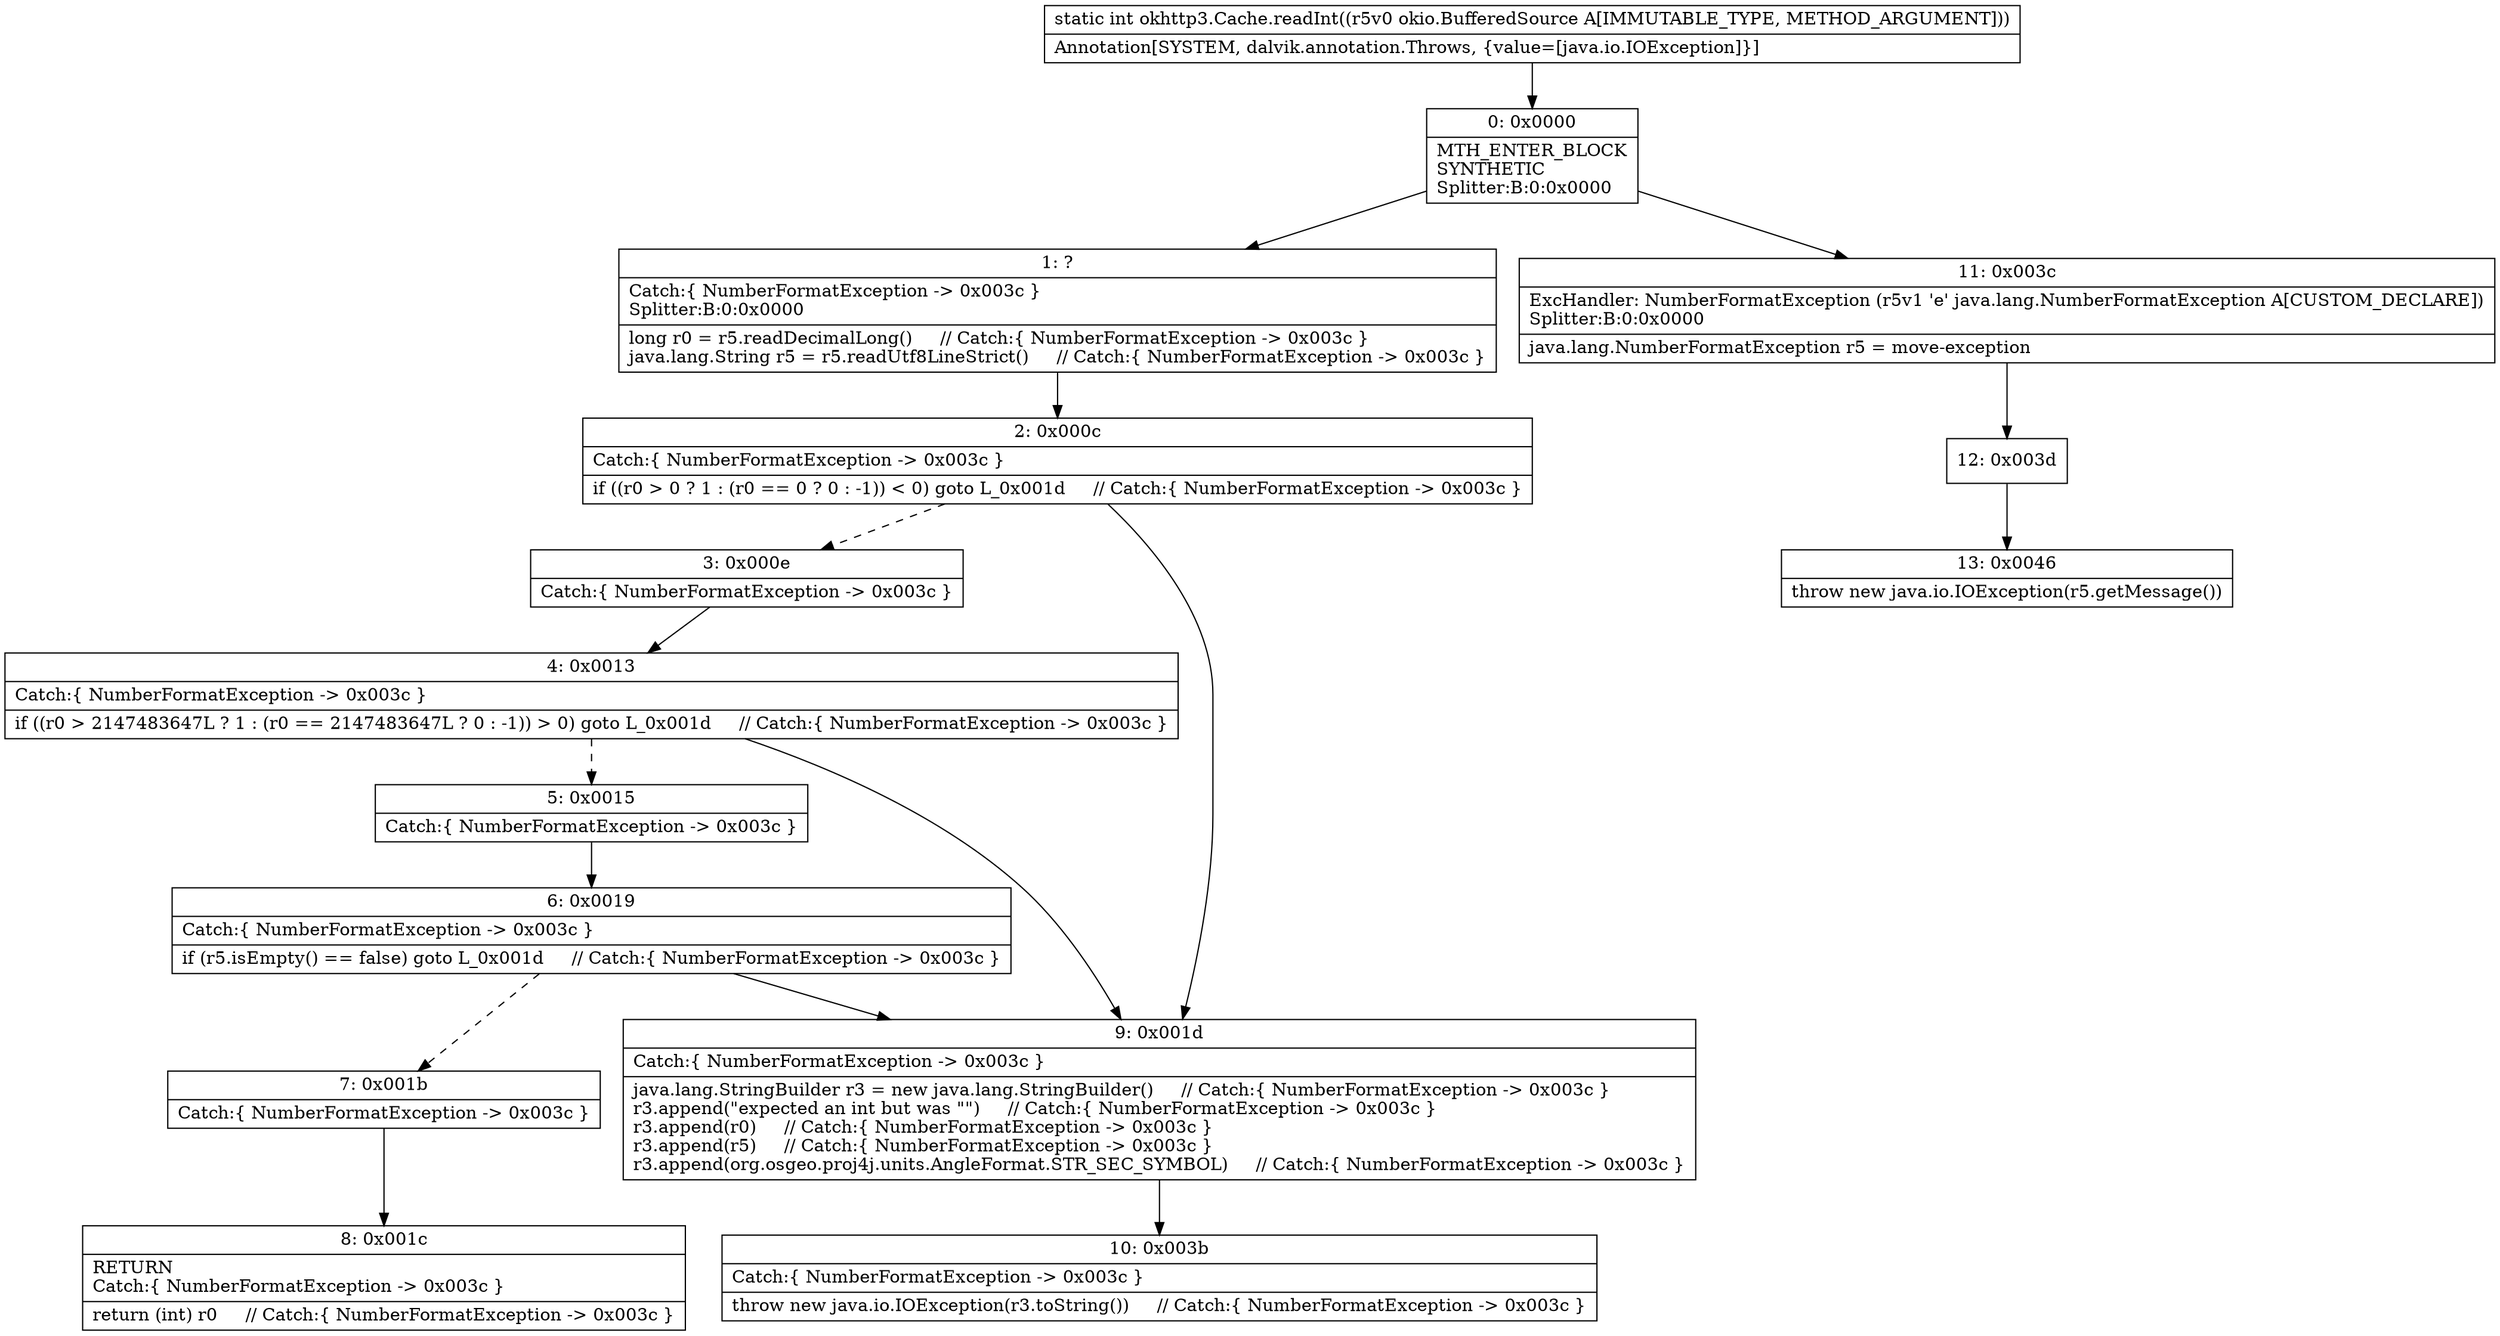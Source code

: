 digraph "CFG forokhttp3.Cache.readInt(Lokio\/BufferedSource;)I" {
Node_0 [shape=record,label="{0\:\ 0x0000|MTH_ENTER_BLOCK\lSYNTHETIC\lSplitter:B:0:0x0000\l}"];
Node_1 [shape=record,label="{1\:\ ?|Catch:\{ NumberFormatException \-\> 0x003c \}\lSplitter:B:0:0x0000\l|long r0 = r5.readDecimalLong()     \/\/ Catch:\{ NumberFormatException \-\> 0x003c \}\ljava.lang.String r5 = r5.readUtf8LineStrict()     \/\/ Catch:\{ NumberFormatException \-\> 0x003c \}\l}"];
Node_2 [shape=record,label="{2\:\ 0x000c|Catch:\{ NumberFormatException \-\> 0x003c \}\l|if ((r0 \> 0 ? 1 : (r0 == 0 ? 0 : \-1)) \< 0) goto L_0x001d     \/\/ Catch:\{ NumberFormatException \-\> 0x003c \}\l}"];
Node_3 [shape=record,label="{3\:\ 0x000e|Catch:\{ NumberFormatException \-\> 0x003c \}\l}"];
Node_4 [shape=record,label="{4\:\ 0x0013|Catch:\{ NumberFormatException \-\> 0x003c \}\l|if ((r0 \> 2147483647L ? 1 : (r0 == 2147483647L ? 0 : \-1)) \> 0) goto L_0x001d     \/\/ Catch:\{ NumberFormatException \-\> 0x003c \}\l}"];
Node_5 [shape=record,label="{5\:\ 0x0015|Catch:\{ NumberFormatException \-\> 0x003c \}\l}"];
Node_6 [shape=record,label="{6\:\ 0x0019|Catch:\{ NumberFormatException \-\> 0x003c \}\l|if (r5.isEmpty() == false) goto L_0x001d     \/\/ Catch:\{ NumberFormatException \-\> 0x003c \}\l}"];
Node_7 [shape=record,label="{7\:\ 0x001b|Catch:\{ NumberFormatException \-\> 0x003c \}\l}"];
Node_8 [shape=record,label="{8\:\ 0x001c|RETURN\lCatch:\{ NumberFormatException \-\> 0x003c \}\l|return (int) r0     \/\/ Catch:\{ NumberFormatException \-\> 0x003c \}\l}"];
Node_9 [shape=record,label="{9\:\ 0x001d|Catch:\{ NumberFormatException \-\> 0x003c \}\l|java.lang.StringBuilder r3 = new java.lang.StringBuilder()     \/\/ Catch:\{ NumberFormatException \-\> 0x003c \}\lr3.append(\"expected an int but was \"\")     \/\/ Catch:\{ NumberFormatException \-\> 0x003c \}\lr3.append(r0)     \/\/ Catch:\{ NumberFormatException \-\> 0x003c \}\lr3.append(r5)     \/\/ Catch:\{ NumberFormatException \-\> 0x003c \}\lr3.append(org.osgeo.proj4j.units.AngleFormat.STR_SEC_SYMBOL)     \/\/ Catch:\{ NumberFormatException \-\> 0x003c \}\l}"];
Node_10 [shape=record,label="{10\:\ 0x003b|Catch:\{ NumberFormatException \-\> 0x003c \}\l|throw new java.io.IOException(r3.toString())     \/\/ Catch:\{ NumberFormatException \-\> 0x003c \}\l}"];
Node_11 [shape=record,label="{11\:\ 0x003c|ExcHandler: NumberFormatException (r5v1 'e' java.lang.NumberFormatException A[CUSTOM_DECLARE])\lSplitter:B:0:0x0000\l|java.lang.NumberFormatException r5 = move\-exception\l}"];
Node_12 [shape=record,label="{12\:\ 0x003d}"];
Node_13 [shape=record,label="{13\:\ 0x0046|throw new java.io.IOException(r5.getMessage())\l}"];
MethodNode[shape=record,label="{static int okhttp3.Cache.readInt((r5v0 okio.BufferedSource A[IMMUTABLE_TYPE, METHOD_ARGUMENT]))  | Annotation[SYSTEM, dalvik.annotation.Throws, \{value=[java.io.IOException]\}]\l}"];
MethodNode -> Node_0;
Node_0 -> Node_1;
Node_0 -> Node_11;
Node_1 -> Node_2;
Node_2 -> Node_3[style=dashed];
Node_2 -> Node_9;
Node_3 -> Node_4;
Node_4 -> Node_5[style=dashed];
Node_4 -> Node_9;
Node_5 -> Node_6;
Node_6 -> Node_7[style=dashed];
Node_6 -> Node_9;
Node_7 -> Node_8;
Node_9 -> Node_10;
Node_11 -> Node_12;
Node_12 -> Node_13;
}

